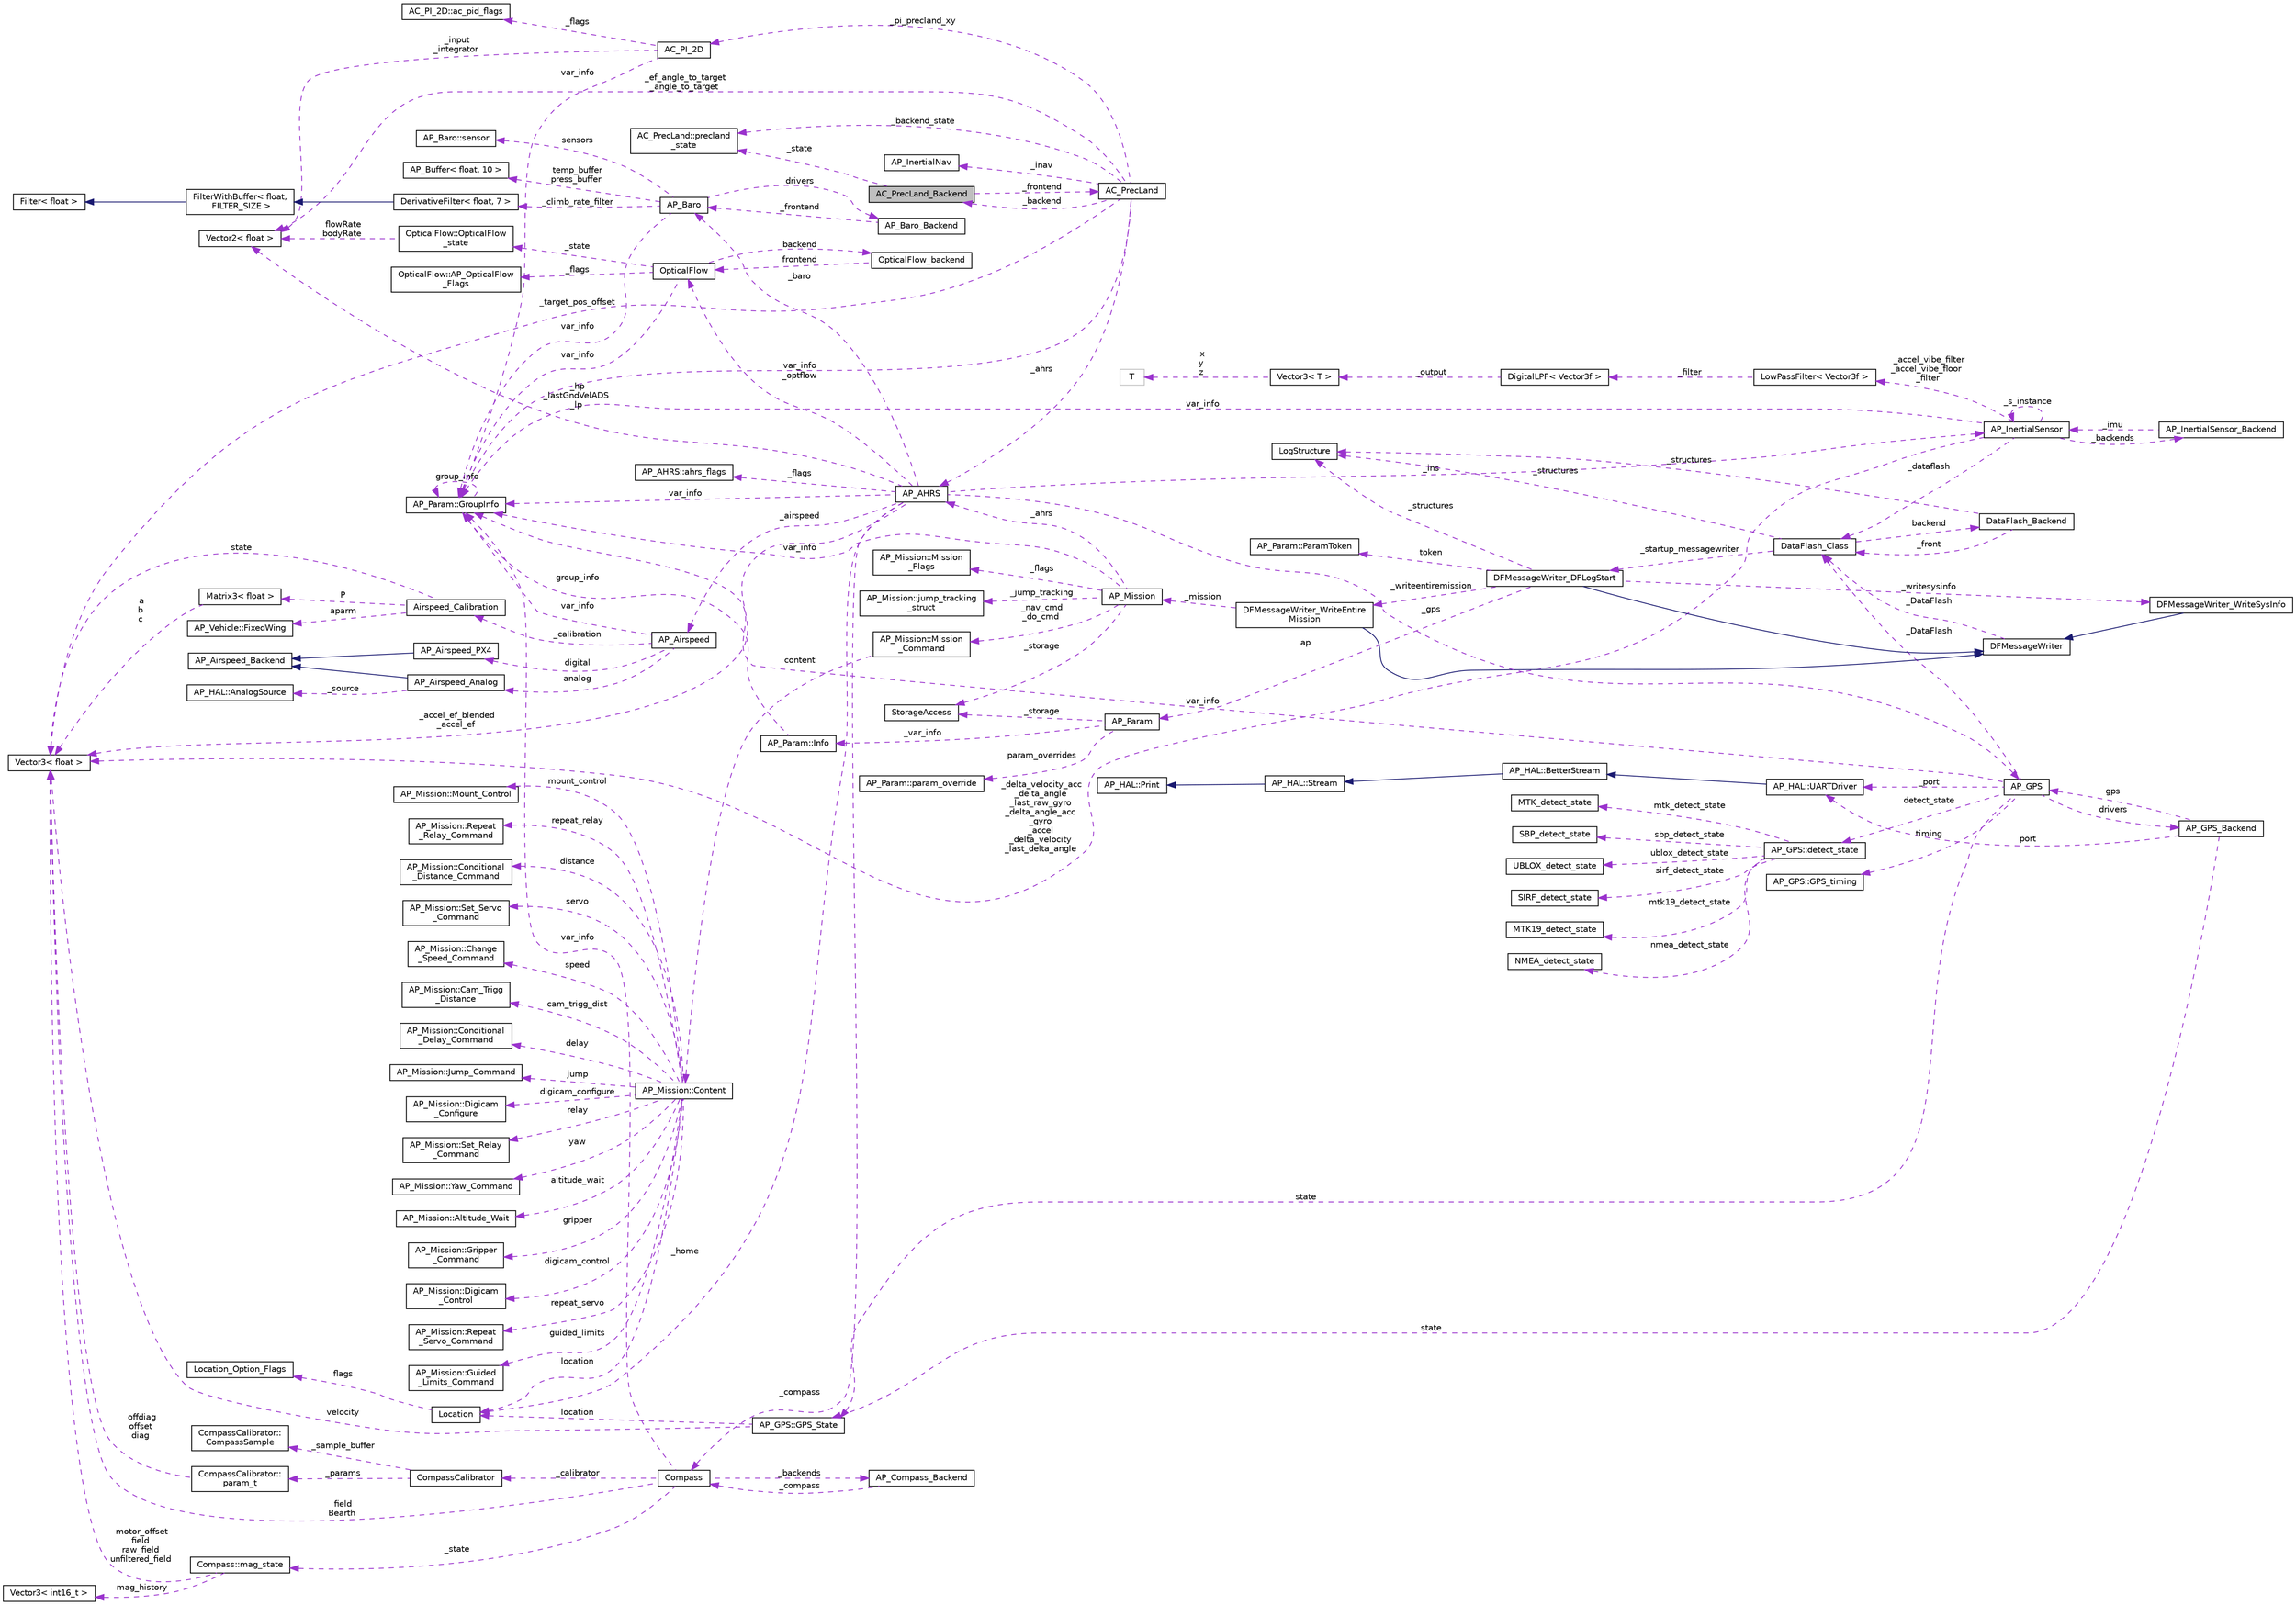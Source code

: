 digraph "AC_PrecLand_Backend"
{
 // INTERACTIVE_SVG=YES
  edge [fontname="Helvetica",fontsize="10",labelfontname="Helvetica",labelfontsize="10"];
  node [fontname="Helvetica",fontsize="10",shape=record];
  rankdir="LR";
  Node1 [label="AC_PrecLand_Backend",height=0.2,width=0.4,color="black", fillcolor="grey75", style="filled", fontcolor="black"];
  Node2 -> Node1 [dir="back",color="darkorchid3",fontsize="10",style="dashed",label=" _frontend" ,fontname="Helvetica"];
  Node2 [label="AC_PrecLand",height=0.2,width=0.4,color="black", fillcolor="white", style="filled",URL="$classAC__PrecLand.html"];
  Node1 -> Node2 [dir="back",color="darkorchid3",fontsize="10",style="dashed",label=" _backend" ,fontname="Helvetica"];
  Node3 -> Node2 [dir="back",color="darkorchid3",fontsize="10",style="dashed",label=" _pi_precland_xy" ,fontname="Helvetica"];
  Node3 [label="AC_PI_2D",height=0.2,width=0.4,color="black", fillcolor="white", style="filled",URL="$classAC__PI__2D.html",tooltip="Copter PID control class. "];
  Node4 -> Node3 [dir="back",color="darkorchid3",fontsize="10",style="dashed",label=" _flags" ,fontname="Helvetica"];
  Node4 [label="AC_PI_2D::ac_pid_flags",height=0.2,width=0.4,color="black", fillcolor="white", style="filled",URL="$structAC__PI__2D_1_1ac__pid__flags.html"];
  Node5 -> Node3 [dir="back",color="darkorchid3",fontsize="10",style="dashed",label=" var_info" ,fontname="Helvetica"];
  Node5 [label="AP_Param::GroupInfo",height=0.2,width=0.4,color="black", fillcolor="white", style="filled",URL="$structAP__Param_1_1GroupInfo.html"];
  Node5 -> Node5 [dir="back",color="darkorchid3",fontsize="10",style="dashed",label=" group_info" ,fontname="Helvetica"];
  Node6 -> Node3 [dir="back",color="darkorchid3",fontsize="10",style="dashed",label=" _input\n_integrator" ,fontname="Helvetica"];
  Node6 [label="Vector2\< float \>",height=0.2,width=0.4,color="black", fillcolor="white", style="filled",URL="$structVector2.html"];
  Node5 -> Node2 [dir="back",color="darkorchid3",fontsize="10",style="dashed",label=" var_info" ,fontname="Helvetica"];
  Node7 -> Node2 [dir="back",color="darkorchid3",fontsize="10",style="dashed",label=" _target_pos_offset" ,fontname="Helvetica"];
  Node7 [label="Vector3\< float \>",height=0.2,width=0.4,color="black", fillcolor="white", style="filled",URL="$classVector3.html"];
  Node6 -> Node2 [dir="back",color="darkorchid3",fontsize="10",style="dashed",label=" _ef_angle_to_target\n_angle_to_target" ,fontname="Helvetica"];
  Node8 -> Node2 [dir="back",color="darkorchid3",fontsize="10",style="dashed",label=" _backend_state" ,fontname="Helvetica"];
  Node8 [label="AC_PrecLand::precland\l_state",height=0.2,width=0.4,color="black", fillcolor="white", style="filled",URL="$structAC__PrecLand_1_1precland__state.html"];
  Node9 -> Node2 [dir="back",color="darkorchid3",fontsize="10",style="dashed",label=" _ahrs" ,fontname="Helvetica"];
  Node9 [label="AP_AHRS",height=0.2,width=0.4,color="black", fillcolor="white", style="filled",URL="$classAP__AHRS.html"];
  Node10 -> Node9 [dir="back",color="darkorchid3",fontsize="10",style="dashed",label=" _flags" ,fontname="Helvetica"];
  Node10 [label="AP_AHRS::ahrs_flags",height=0.2,width=0.4,color="black", fillcolor="white", style="filled",URL="$structAP__AHRS_1_1ahrs__flags.html"];
  Node11 -> Node9 [dir="back",color="darkorchid3",fontsize="10",style="dashed",label=" _baro" ,fontname="Helvetica"];
  Node11 [label="AP_Baro",height=0.2,width=0.4,color="black", fillcolor="white", style="filled",URL="$classAP__Baro.html"];
  Node12 -> Node11 [dir="back",color="darkorchid3",fontsize="10",style="dashed",label=" sensors" ,fontname="Helvetica"];
  Node12 [label="AP_Baro::sensor",height=0.2,width=0.4,color="black", fillcolor="white", style="filled",URL="$structAP__Baro_1_1sensor.html"];
  Node13 -> Node11 [dir="back",color="darkorchid3",fontsize="10",style="dashed",label=" temp_buffer\npress_buffer" ,fontname="Helvetica"];
  Node13 [label="AP_Buffer\< float, 10 \>",height=0.2,width=0.4,color="black", fillcolor="white", style="filled",URL="$classAP__Buffer.html"];
  Node14 -> Node11 [dir="back",color="darkorchid3",fontsize="10",style="dashed",label=" _climb_rate_filter" ,fontname="Helvetica"];
  Node14 [label="DerivativeFilter\< float, 7 \>",height=0.2,width=0.4,color="black", fillcolor="white", style="filled",URL="$classDerivativeFilter.html"];
  Node15 -> Node14 [dir="back",color="midnightblue",fontsize="10",style="solid",fontname="Helvetica"];
  Node15 [label="FilterWithBuffer\< float,\l FILTER_SIZE \>",height=0.2,width=0.4,color="black", fillcolor="white", style="filled",URL="$classFilterWithBuffer.html"];
  Node16 -> Node15 [dir="back",color="midnightblue",fontsize="10",style="solid",fontname="Helvetica"];
  Node16 [label="Filter\< float \>",height=0.2,width=0.4,color="black", fillcolor="white", style="filled",URL="$classFilter.html"];
  Node5 -> Node11 [dir="back",color="darkorchid3",fontsize="10",style="dashed",label=" var_info" ,fontname="Helvetica"];
  Node17 -> Node11 [dir="back",color="darkorchid3",fontsize="10",style="dashed",label=" drivers" ,fontname="Helvetica"];
  Node17 [label="AP_Baro_Backend",height=0.2,width=0.4,color="black", fillcolor="white", style="filled",URL="$classAP__Baro__Backend.html",tooltip="-*- tab-width: 4; Mode: C++; c-basic-offset: 4; indent-tabs-mode: nil -*- "];
  Node11 -> Node17 [dir="back",color="darkorchid3",fontsize="10",style="dashed",label=" _frontend" ,fontname="Helvetica"];
  Node18 -> Node9 [dir="back",color="darkorchid3",fontsize="10",style="dashed",label=" _optflow" ,fontname="Helvetica"];
  Node18 [label="OpticalFlow",height=0.2,width=0.4,color="black", fillcolor="white", style="filled",URL="$classOpticalFlow.html"];
  Node5 -> Node18 [dir="back",color="darkorchid3",fontsize="10",style="dashed",label=" var_info" ,fontname="Helvetica"];
  Node19 -> Node18 [dir="back",color="darkorchid3",fontsize="10",style="dashed",label=" _state" ,fontname="Helvetica"];
  Node19 [label="OpticalFlow::OpticalFlow\l_state",height=0.2,width=0.4,color="black", fillcolor="white", style="filled",URL="$structOpticalFlow_1_1OpticalFlow__state.html"];
  Node6 -> Node19 [dir="back",color="darkorchid3",fontsize="10",style="dashed",label=" flowRate\nbodyRate" ,fontname="Helvetica"];
  Node20 -> Node18 [dir="back",color="darkorchid3",fontsize="10",style="dashed",label=" backend" ,fontname="Helvetica"];
  Node20 [label="OpticalFlow_backend",height=0.2,width=0.4,color="black", fillcolor="white", style="filled",URL="$classOpticalFlow__backend.html"];
  Node18 -> Node20 [dir="back",color="darkorchid3",fontsize="10",style="dashed",label=" frontend" ,fontname="Helvetica"];
  Node21 -> Node18 [dir="back",color="darkorchid3",fontsize="10",style="dashed",label=" _flags" ,fontname="Helvetica"];
  Node21 [label="OpticalFlow::AP_OpticalFlow\l_Flags",height=0.2,width=0.4,color="black", fillcolor="white", style="filled",URL="$structOpticalFlow_1_1AP__OpticalFlow__Flags.html"];
  Node5 -> Node9 [dir="back",color="darkorchid3",fontsize="10",style="dashed",label=" var_info" ,fontname="Helvetica"];
  Node7 -> Node9 [dir="back",color="darkorchid3",fontsize="10",style="dashed",label=" _accel_ef_blended\n_accel_ef" ,fontname="Helvetica"];
  Node22 -> Node9 [dir="back",color="darkorchid3",fontsize="10",style="dashed",label=" _ins" ,fontname="Helvetica"];
  Node22 [label="AP_InertialSensor",height=0.2,width=0.4,color="black", fillcolor="white", style="filled",URL="$classAP__InertialSensor.html"];
  Node23 -> Node22 [dir="back",color="darkorchid3",fontsize="10",style="dashed",label=" _accel_vibe_filter\n_accel_vibe_floor\l_filter" ,fontname="Helvetica"];
  Node23 [label="LowPassFilter\< Vector3f \>",height=0.2,width=0.4,color="black", fillcolor="white", style="filled",URL="$classLowPassFilter.html"];
  Node24 -> Node23 [dir="back",color="darkorchid3",fontsize="10",style="dashed",label=" _filter" ,fontname="Helvetica"];
  Node24 [label="DigitalLPF\< Vector3f \>",height=0.2,width=0.4,color="black", fillcolor="white", style="filled",URL="$classDigitalLPF.html"];
  Node25 -> Node24 [dir="back",color="darkorchid3",fontsize="10",style="dashed",label=" _output" ,fontname="Helvetica"];
  Node25 [label="Vector3\< T \>",height=0.2,width=0.4,color="black", fillcolor="white", style="filled",URL="$classVector3.html"];
  Node26 -> Node25 [dir="back",color="darkorchid3",fontsize="10",style="dashed",label=" x\ny\nz" ,fontname="Helvetica"];
  Node26 [label="T",height=0.2,width=0.4,color="grey75", fillcolor="white", style="filled"];
  Node27 -> Node22 [dir="back",color="darkorchid3",fontsize="10",style="dashed",label=" _backends" ,fontname="Helvetica"];
  Node27 [label="AP_InertialSensor_Backend",height=0.2,width=0.4,color="black", fillcolor="white", style="filled",URL="$classAP__InertialSensor__Backend.html"];
  Node22 -> Node27 [dir="back",color="darkorchid3",fontsize="10",style="dashed",label=" _imu" ,fontname="Helvetica"];
  Node28 -> Node22 [dir="back",color="darkorchid3",fontsize="10",style="dashed",label=" _dataflash" ,fontname="Helvetica"];
  Node28 [label="DataFlash_Class",height=0.2,width=0.4,color="black", fillcolor="white", style="filled",URL="$classDataFlash__Class.html"];
  Node29 -> Node28 [dir="back",color="darkorchid3",fontsize="10",style="dashed",label=" _structures" ,fontname="Helvetica"];
  Node29 [label="LogStructure",height=0.2,width=0.4,color="black", fillcolor="white", style="filled",URL="$structLogStructure.html"];
  Node30 -> Node28 [dir="back",color="darkorchid3",fontsize="10",style="dashed",label=" backend" ,fontname="Helvetica"];
  Node30 [label="DataFlash_Backend",height=0.2,width=0.4,color="black", fillcolor="white", style="filled",URL="$classDataFlash__Backend.html"];
  Node29 -> Node30 [dir="back",color="darkorchid3",fontsize="10",style="dashed",label=" _structures" ,fontname="Helvetica"];
  Node28 -> Node30 [dir="back",color="darkorchid3",fontsize="10",style="dashed",label=" _front" ,fontname="Helvetica"];
  Node31 -> Node28 [dir="back",color="darkorchid3",fontsize="10",style="dashed",label=" _startup_messagewriter" ,fontname="Helvetica"];
  Node31 [label="DFMessageWriter_DFLogStart",height=0.2,width=0.4,color="black", fillcolor="white", style="filled",URL="$classDFMessageWriter__DFLogStart.html"];
  Node32 -> Node31 [dir="back",color="midnightblue",fontsize="10",style="solid",fontname="Helvetica"];
  Node32 [label="DFMessageWriter",height=0.2,width=0.4,color="black", fillcolor="white", style="filled",URL="$classDFMessageWriter.html"];
  Node28 -> Node32 [dir="back",color="darkorchid3",fontsize="10",style="dashed",label=" _DataFlash" ,fontname="Helvetica"];
  Node33 -> Node31 [dir="back",color="darkorchid3",fontsize="10",style="dashed",label=" _writeentiremission" ,fontname="Helvetica"];
  Node33 [label="DFMessageWriter_WriteEntire\lMission",height=0.2,width=0.4,color="black", fillcolor="white", style="filled",URL="$classDFMessageWriter__WriteEntireMission.html"];
  Node32 -> Node33 [dir="back",color="midnightblue",fontsize="10",style="solid",fontname="Helvetica"];
  Node34 -> Node33 [dir="back",color="darkorchid3",fontsize="10",style="dashed",label=" _mission" ,fontname="Helvetica"];
  Node34 [label="AP_Mission",height=0.2,width=0.4,color="black", fillcolor="white", style="filled",URL="$classAP__Mission.html",tooltip="Object managing Mission. "];
  Node35 -> Node34 [dir="back",color="darkorchid3",fontsize="10",style="dashed",label=" _storage" ,fontname="Helvetica"];
  Node35 [label="StorageAccess",height=0.2,width=0.4,color="black", fillcolor="white", style="filled",URL="$classStorageAccess.html"];
  Node36 -> Node34 [dir="back",color="darkorchid3",fontsize="10",style="dashed",label=" _nav_cmd\n_do_cmd" ,fontname="Helvetica"];
  Node36 [label="AP_Mission::Mission\l_Command",height=0.2,width=0.4,color="black", fillcolor="white", style="filled",URL="$structAP__Mission_1_1Mission__Command.html"];
  Node37 -> Node36 [dir="back",color="darkorchid3",fontsize="10",style="dashed",label=" content" ,fontname="Helvetica"];
  Node37 [label="AP_Mission::Content",height=0.2,width=0.4,color="black", fillcolor="white", style="filled",URL="$unionAP__Mission_1_1Content.html"];
  Node38 -> Node37 [dir="back",color="darkorchid3",fontsize="10",style="dashed",label=" guided_limits" ,fontname="Helvetica"];
  Node38 [label="AP_Mission::Guided\l_Limits_Command",height=0.2,width=0.4,color="black", fillcolor="white", style="filled",URL="$structAP__Mission_1_1Guided__Limits__Command.html"];
  Node39 -> Node37 [dir="back",color="darkorchid3",fontsize="10",style="dashed",label=" mount_control" ,fontname="Helvetica"];
  Node39 [label="AP_Mission::Mount_Control",height=0.2,width=0.4,color="black", fillcolor="white", style="filled",URL="$structAP__Mission_1_1Mount__Control.html"];
  Node40 -> Node37 [dir="back",color="darkorchid3",fontsize="10",style="dashed",label=" repeat_relay" ,fontname="Helvetica"];
  Node40 [label="AP_Mission::Repeat\l_Relay_Command",height=0.2,width=0.4,color="black", fillcolor="white", style="filled",URL="$structAP__Mission_1_1Repeat__Relay__Command.html"];
  Node41 -> Node37 [dir="back",color="darkorchid3",fontsize="10",style="dashed",label=" distance" ,fontname="Helvetica"];
  Node41 [label="AP_Mission::Conditional\l_Distance_Command",height=0.2,width=0.4,color="black", fillcolor="white", style="filled",URL="$structAP__Mission_1_1Conditional__Distance__Command.html"];
  Node42 -> Node37 [dir="back",color="darkorchid3",fontsize="10",style="dashed",label=" servo" ,fontname="Helvetica"];
  Node42 [label="AP_Mission::Set_Servo\l_Command",height=0.2,width=0.4,color="black", fillcolor="white", style="filled",URL="$structAP__Mission_1_1Set__Servo__Command.html"];
  Node43 -> Node37 [dir="back",color="darkorchid3",fontsize="10",style="dashed",label=" speed" ,fontname="Helvetica"];
  Node43 [label="AP_Mission::Change\l_Speed_Command",height=0.2,width=0.4,color="black", fillcolor="white", style="filled",URL="$structAP__Mission_1_1Change__Speed__Command.html"];
  Node44 -> Node37 [dir="back",color="darkorchid3",fontsize="10",style="dashed",label=" cam_trigg_dist" ,fontname="Helvetica"];
  Node44 [label="AP_Mission::Cam_Trigg\l_Distance",height=0.2,width=0.4,color="black", fillcolor="white", style="filled",URL="$structAP__Mission_1_1Cam__Trigg__Distance.html"];
  Node45 -> Node37 [dir="back",color="darkorchid3",fontsize="10",style="dashed",label=" delay" ,fontname="Helvetica"];
  Node45 [label="AP_Mission::Conditional\l_Delay_Command",height=0.2,width=0.4,color="black", fillcolor="white", style="filled",URL="$structAP__Mission_1_1Conditional__Delay__Command.html"];
  Node46 -> Node37 [dir="back",color="darkorchid3",fontsize="10",style="dashed",label=" jump" ,fontname="Helvetica"];
  Node46 [label="AP_Mission::Jump_Command",height=0.2,width=0.4,color="black", fillcolor="white", style="filled",URL="$structAP__Mission_1_1Jump__Command.html"];
  Node47 -> Node37 [dir="back",color="darkorchid3",fontsize="10",style="dashed",label=" location" ,fontname="Helvetica"];
  Node47 [label="Location",height=0.2,width=0.4,color="black", fillcolor="white", style="filled",URL="$structLocation.html"];
  Node48 -> Node47 [dir="back",color="darkorchid3",fontsize="10",style="dashed",label=" flags" ,fontname="Helvetica"];
  Node48 [label="Location_Option_Flags",height=0.2,width=0.4,color="black", fillcolor="white", style="filled",URL="$structLocation__Option__Flags.html"];
  Node49 -> Node37 [dir="back",color="darkorchid3",fontsize="10",style="dashed",label=" digicam_configure" ,fontname="Helvetica"];
  Node49 [label="AP_Mission::Digicam\l_Configure",height=0.2,width=0.4,color="black", fillcolor="white", style="filled",URL="$structAP__Mission_1_1Digicam__Configure.html"];
  Node50 -> Node37 [dir="back",color="darkorchid3",fontsize="10",style="dashed",label=" relay" ,fontname="Helvetica"];
  Node50 [label="AP_Mission::Set_Relay\l_Command",height=0.2,width=0.4,color="black", fillcolor="white", style="filled",URL="$structAP__Mission_1_1Set__Relay__Command.html"];
  Node51 -> Node37 [dir="back",color="darkorchid3",fontsize="10",style="dashed",label=" yaw" ,fontname="Helvetica"];
  Node51 [label="AP_Mission::Yaw_Command",height=0.2,width=0.4,color="black", fillcolor="white", style="filled",URL="$structAP__Mission_1_1Yaw__Command.html"];
  Node52 -> Node37 [dir="back",color="darkorchid3",fontsize="10",style="dashed",label=" altitude_wait" ,fontname="Helvetica"];
  Node52 [label="AP_Mission::Altitude_Wait",height=0.2,width=0.4,color="black", fillcolor="white", style="filled",URL="$structAP__Mission_1_1Altitude__Wait.html"];
  Node53 -> Node37 [dir="back",color="darkorchid3",fontsize="10",style="dashed",label=" gripper" ,fontname="Helvetica"];
  Node53 [label="AP_Mission::Gripper\l_Command",height=0.2,width=0.4,color="black", fillcolor="white", style="filled",URL="$structAP__Mission_1_1Gripper__Command.html"];
  Node54 -> Node37 [dir="back",color="darkorchid3",fontsize="10",style="dashed",label=" digicam_control" ,fontname="Helvetica"];
  Node54 [label="AP_Mission::Digicam\l_Control",height=0.2,width=0.4,color="black", fillcolor="white", style="filled",URL="$structAP__Mission_1_1Digicam__Control.html"];
  Node55 -> Node37 [dir="back",color="darkorchid3",fontsize="10",style="dashed",label=" repeat_servo" ,fontname="Helvetica"];
  Node55 [label="AP_Mission::Repeat\l_Servo_Command",height=0.2,width=0.4,color="black", fillcolor="white", style="filled",URL="$structAP__Mission_1_1Repeat__Servo__Command.html"];
  Node5 -> Node34 [dir="back",color="darkorchid3",fontsize="10",style="dashed",label=" var_info" ,fontname="Helvetica"];
  Node56 -> Node34 [dir="back",color="darkorchid3",fontsize="10",style="dashed",label=" _flags" ,fontname="Helvetica"];
  Node56 [label="AP_Mission::Mission\l_Flags",height=0.2,width=0.4,color="black", fillcolor="white", style="filled",URL="$structAP__Mission_1_1Mission__Flags.html"];
  Node9 -> Node34 [dir="back",color="darkorchid3",fontsize="10",style="dashed",label=" _ahrs" ,fontname="Helvetica"];
  Node57 -> Node34 [dir="back",color="darkorchid3",fontsize="10",style="dashed",label=" _jump_tracking" ,fontname="Helvetica"];
  Node57 [label="AP_Mission::jump_tracking\l_struct",height=0.2,width=0.4,color="black", fillcolor="white", style="filled",URL="$structAP__Mission_1_1jump__tracking__struct.html"];
  Node58 -> Node31 [dir="back",color="darkorchid3",fontsize="10",style="dashed",label=" _writesysinfo" ,fontname="Helvetica"];
  Node58 [label="DFMessageWriter_WriteSysInfo",height=0.2,width=0.4,color="black", fillcolor="white", style="filled",URL="$classDFMessageWriter__WriteSysInfo.html"];
  Node32 -> Node58 [dir="back",color="midnightblue",fontsize="10",style="solid",fontname="Helvetica"];
  Node59 -> Node31 [dir="back",color="darkorchid3",fontsize="10",style="dashed",label=" token" ,fontname="Helvetica"];
  Node59 [label="AP_Param::ParamToken",height=0.2,width=0.4,color="black", fillcolor="white", style="filled",URL="$structAP__Param_1_1ParamToken.html"];
  Node29 -> Node31 [dir="back",color="darkorchid3",fontsize="10",style="dashed",label=" _structures" ,fontname="Helvetica"];
  Node60 -> Node31 [dir="back",color="darkorchid3",fontsize="10",style="dashed",label=" ap" ,fontname="Helvetica"];
  Node60 [label="AP_Param",height=0.2,width=0.4,color="black", fillcolor="white", style="filled",URL="$classAP__Param.html"];
  Node35 -> Node60 [dir="back",color="darkorchid3",fontsize="10",style="dashed",label=" _storage" ,fontname="Helvetica"];
  Node61 -> Node60 [dir="back",color="darkorchid3",fontsize="10",style="dashed",label=" _var_info" ,fontname="Helvetica"];
  Node61 [label="AP_Param::Info",height=0.2,width=0.4,color="black", fillcolor="white", style="filled",URL="$structAP__Param_1_1Info.html"];
  Node5 -> Node61 [dir="back",color="darkorchid3",fontsize="10",style="dashed",label=" group_info" ,fontname="Helvetica"];
  Node62 -> Node60 [dir="back",color="darkorchid3",fontsize="10",style="dashed",label=" param_overrides" ,fontname="Helvetica"];
  Node62 [label="AP_Param::param_override",height=0.2,width=0.4,color="black", fillcolor="white", style="filled",URL="$structAP__Param_1_1param__override.html"];
  Node5 -> Node22 [dir="back",color="darkorchid3",fontsize="10",style="dashed",label=" var_info" ,fontname="Helvetica"];
  Node22 -> Node22 [dir="back",color="darkorchid3",fontsize="10",style="dashed",label=" _s_instance" ,fontname="Helvetica"];
  Node7 -> Node22 [dir="back",color="darkorchid3",fontsize="10",style="dashed",label=" _delta_velocity_acc\n_delta_angle\n_last_raw_gyro\n_delta_angle_acc\n_gyro\n_accel\n_delta_velocity\n_last_delta_angle" ,fontname="Helvetica"];
  Node63 -> Node9 [dir="back",color="darkorchid3",fontsize="10",style="dashed",label=" _airspeed" ,fontname="Helvetica"];
  Node63 [label="AP_Airspeed",height=0.2,width=0.4,color="black", fillcolor="white", style="filled",URL="$classAP__Airspeed.html"];
  Node64 -> Node63 [dir="back",color="darkorchid3",fontsize="10",style="dashed",label=" analog" ,fontname="Helvetica"];
  Node64 [label="AP_Airspeed_Analog",height=0.2,width=0.4,color="black", fillcolor="white", style="filled",URL="$classAP__Airspeed__Analog.html",tooltip="-*- tab-width: 4; Mode: C++; c-basic-offset: 4; indent-tabs-mode: nil -*- "];
  Node65 -> Node64 [dir="back",color="midnightblue",fontsize="10",style="solid",fontname="Helvetica"];
  Node65 [label="AP_Airspeed_Backend",height=0.2,width=0.4,color="black", fillcolor="white", style="filled",URL="$classAP__Airspeed__Backend.html",tooltip="-*- tab-width: 4; Mode: C++; c-basic-offset: 4; indent-tabs-mode: nil -*- "];
  Node66 -> Node64 [dir="back",color="darkorchid3",fontsize="10",style="dashed",label=" _source" ,fontname="Helvetica"];
  Node66 [label="AP_HAL::AnalogSource",height=0.2,width=0.4,color="black", fillcolor="white", style="filled",URL="$classAP__HAL_1_1AnalogSource.html"];
  Node5 -> Node63 [dir="back",color="darkorchid3",fontsize="10",style="dashed",label=" var_info" ,fontname="Helvetica"];
  Node67 -> Node63 [dir="back",color="darkorchid3",fontsize="10",style="dashed",label=" digital" ,fontname="Helvetica"];
  Node67 [label="AP_Airspeed_PX4",height=0.2,width=0.4,color="black", fillcolor="white", style="filled",URL="$classAP__Airspeed__PX4.html",tooltip="-*- tab-width: 4; Mode: C++; c-basic-offset: 4; indent-tabs-mode: nil -*- "];
  Node65 -> Node67 [dir="back",color="midnightblue",fontsize="10",style="solid",fontname="Helvetica"];
  Node68 -> Node63 [dir="back",color="darkorchid3",fontsize="10",style="dashed",label=" _calibration" ,fontname="Helvetica"];
  Node68 [label="Airspeed_Calibration",height=0.2,width=0.4,color="black", fillcolor="white", style="filled",URL="$classAirspeed__Calibration.html",tooltip="-*- tab-width: 4; Mode: C++; c-basic-offset: 4; indent-tabs-mode: nil -*- "];
  Node69 -> Node68 [dir="back",color="darkorchid3",fontsize="10",style="dashed",label=" P" ,fontname="Helvetica"];
  Node69 [label="Matrix3\< float \>",height=0.2,width=0.4,color="black", fillcolor="white", style="filled",URL="$classMatrix3.html"];
  Node7 -> Node69 [dir="back",color="darkorchid3",fontsize="10",style="dashed",label=" a\nb\nc" ,fontname="Helvetica"];
  Node7 -> Node68 [dir="back",color="darkorchid3",fontsize="10",style="dashed",label=" state" ,fontname="Helvetica"];
  Node70 -> Node68 [dir="back",color="darkorchid3",fontsize="10",style="dashed",label=" aparm" ,fontname="Helvetica"];
  Node70 [label="AP_Vehicle::FixedWing",height=0.2,width=0.4,color="black", fillcolor="white", style="filled",URL="$structAP__Vehicle_1_1FixedWing.html"];
  Node6 -> Node9 [dir="back",color="darkorchid3",fontsize="10",style="dashed",label=" _hp\n_lastGndVelADS\n_lp" ,fontname="Helvetica"];
  Node71 -> Node9 [dir="back",color="darkorchid3",fontsize="10",style="dashed",label=" _gps" ,fontname="Helvetica"];
  Node71 [label="AP_GPS",height=0.2,width=0.4,color="black", fillcolor="white", style="filled",URL="$classAP__GPS.html"];
  Node72 -> Node71 [dir="back",color="darkorchid3",fontsize="10",style="dashed",label=" detect_state" ,fontname="Helvetica"];
  Node72 [label="AP_GPS::detect_state",height=0.2,width=0.4,color="black", fillcolor="white", style="filled",URL="$structAP__GPS_1_1detect__state.html"];
  Node73 -> Node72 [dir="back",color="darkorchid3",fontsize="10",style="dashed",label=" sbp_detect_state" ,fontname="Helvetica"];
  Node73 [label="SBP_detect_state",height=0.2,width=0.4,color="black", fillcolor="white", style="filled",URL="$structSBP__detect__state.html"];
  Node74 -> Node72 [dir="back",color="darkorchid3",fontsize="10",style="dashed",label=" ublox_detect_state" ,fontname="Helvetica"];
  Node74 [label="UBLOX_detect_state",height=0.2,width=0.4,color="black", fillcolor="white", style="filled",URL="$structUBLOX__detect__state.html"];
  Node75 -> Node72 [dir="back",color="darkorchid3",fontsize="10",style="dashed",label=" sirf_detect_state" ,fontname="Helvetica"];
  Node75 [label="SIRF_detect_state",height=0.2,width=0.4,color="black", fillcolor="white", style="filled",URL="$structSIRF__detect__state.html"];
  Node76 -> Node72 [dir="back",color="darkorchid3",fontsize="10",style="dashed",label=" mtk19_detect_state" ,fontname="Helvetica"];
  Node76 [label="MTK19_detect_state",height=0.2,width=0.4,color="black", fillcolor="white", style="filled",URL="$structMTK19__detect__state.html"];
  Node77 -> Node72 [dir="back",color="darkorchid3",fontsize="10",style="dashed",label=" nmea_detect_state" ,fontname="Helvetica"];
  Node77 [label="NMEA_detect_state",height=0.2,width=0.4,color="black", fillcolor="white", style="filled",URL="$structNMEA__detect__state.html"];
  Node78 -> Node72 [dir="back",color="darkorchid3",fontsize="10",style="dashed",label=" mtk_detect_state" ,fontname="Helvetica"];
  Node78 [label="MTK_detect_state",height=0.2,width=0.4,color="black", fillcolor="white", style="filled",URL="$structMTK__detect__state.html"];
  Node79 -> Node71 [dir="back",color="darkorchid3",fontsize="10",style="dashed",label=" timing" ,fontname="Helvetica"];
  Node79 [label="AP_GPS::GPS_timing",height=0.2,width=0.4,color="black", fillcolor="white", style="filled",URL="$structAP__GPS_1_1GPS__timing.html"];
  Node80 -> Node71 [dir="back",color="darkorchid3",fontsize="10",style="dashed",label=" drivers" ,fontname="Helvetica"];
  Node80 [label="AP_GPS_Backend",height=0.2,width=0.4,color="black", fillcolor="white", style="filled",URL="$classAP__GPS__Backend.html"];
  Node81 -> Node80 [dir="back",color="darkorchid3",fontsize="10",style="dashed",label=" port" ,fontname="Helvetica"];
  Node81 [label="AP_HAL::UARTDriver",height=0.2,width=0.4,color="black", fillcolor="white", style="filled",URL="$classAP__HAL_1_1UARTDriver.html"];
  Node82 -> Node81 [dir="back",color="midnightblue",fontsize="10",style="solid",fontname="Helvetica"];
  Node82 [label="AP_HAL::BetterStream",height=0.2,width=0.4,color="black", fillcolor="white", style="filled",URL="$classAP__HAL_1_1BetterStream.html"];
  Node83 -> Node82 [dir="back",color="midnightblue",fontsize="10",style="solid",fontname="Helvetica"];
  Node83 [label="AP_HAL::Stream",height=0.2,width=0.4,color="black", fillcolor="white", style="filled",URL="$classAP__HAL_1_1Stream.html"];
  Node84 -> Node83 [dir="back",color="midnightblue",fontsize="10",style="solid",fontname="Helvetica"];
  Node84 [label="AP_HAL::Print",height=0.2,width=0.4,color="black", fillcolor="white", style="filled",URL="$classAP__HAL_1_1Print.html"];
  Node71 -> Node80 [dir="back",color="darkorchid3",fontsize="10",style="dashed",label=" gps" ,fontname="Helvetica"];
  Node85 -> Node80 [dir="back",color="darkorchid3",fontsize="10",style="dashed",label=" state" ,fontname="Helvetica"];
  Node85 [label="AP_GPS::GPS_State",height=0.2,width=0.4,color="black", fillcolor="white", style="filled",URL="$structAP__GPS_1_1GPS__State.html"];
  Node7 -> Node85 [dir="back",color="darkorchid3",fontsize="10",style="dashed",label=" velocity" ,fontname="Helvetica"];
  Node47 -> Node85 [dir="back",color="darkorchid3",fontsize="10",style="dashed",label=" location" ,fontname="Helvetica"];
  Node28 -> Node71 [dir="back",color="darkorchid3",fontsize="10",style="dashed",label=" _DataFlash" ,fontname="Helvetica"];
  Node81 -> Node71 [dir="back",color="darkorchid3",fontsize="10",style="dashed",label=" _port" ,fontname="Helvetica"];
  Node5 -> Node71 [dir="back",color="darkorchid3",fontsize="10",style="dashed",label=" var_info" ,fontname="Helvetica"];
  Node85 -> Node71 [dir="back",color="darkorchid3",fontsize="10",style="dashed",label=" state" ,fontname="Helvetica"];
  Node47 -> Node9 [dir="back",color="darkorchid3",fontsize="10",style="dashed",label=" _home" ,fontname="Helvetica"];
  Node86 -> Node9 [dir="back",color="darkorchid3",fontsize="10",style="dashed",label=" _compass" ,fontname="Helvetica"];
  Node86 [label="Compass",height=0.2,width=0.4,color="black", fillcolor="white", style="filled",URL="$classCompass.html"];
  Node5 -> Node86 [dir="back",color="darkorchid3",fontsize="10",style="dashed",label=" var_info" ,fontname="Helvetica"];
  Node7 -> Node86 [dir="back",color="darkorchid3",fontsize="10",style="dashed",label=" field\nBearth" ,fontname="Helvetica"];
  Node87 -> Node86 [dir="back",color="darkorchid3",fontsize="10",style="dashed",label=" _calibrator" ,fontname="Helvetica"];
  Node87 [label="CompassCalibrator",height=0.2,width=0.4,color="black", fillcolor="white", style="filled",URL="$classCompassCalibrator.html"];
  Node88 -> Node87 [dir="back",color="darkorchid3",fontsize="10",style="dashed",label=" _params" ,fontname="Helvetica"];
  Node88 [label="CompassCalibrator::\lparam_t",height=0.2,width=0.4,color="black", fillcolor="white", style="filled",URL="$classCompassCalibrator_1_1param__t.html"];
  Node7 -> Node88 [dir="back",color="darkorchid3",fontsize="10",style="dashed",label=" offdiag\noffset\ndiag" ,fontname="Helvetica"];
  Node89 -> Node87 [dir="back",color="darkorchid3",fontsize="10",style="dashed",label=" _sample_buffer" ,fontname="Helvetica"];
  Node89 [label="CompassCalibrator::\lCompassSample",height=0.2,width=0.4,color="black", fillcolor="white", style="filled",URL="$classCompassCalibrator_1_1CompassSample.html"];
  Node90 -> Node86 [dir="back",color="darkorchid3",fontsize="10",style="dashed",label=" _backends" ,fontname="Helvetica"];
  Node90 [label="AP_Compass_Backend",height=0.2,width=0.4,color="black", fillcolor="white", style="filled",URL="$classAP__Compass__Backend.html"];
  Node86 -> Node90 [dir="back",color="darkorchid3",fontsize="10",style="dashed",label=" _compass" ,fontname="Helvetica"];
  Node91 -> Node86 [dir="back",color="darkorchid3",fontsize="10",style="dashed",label=" _state" ,fontname="Helvetica"];
  Node91 [label="Compass::mag_state",height=0.2,width=0.4,color="black", fillcolor="white", style="filled",URL="$structCompass_1_1mag__state.html"];
  Node7 -> Node91 [dir="back",color="darkorchid3",fontsize="10",style="dashed",label=" motor_offset\nfield\nraw_field\nunfiltered_field" ,fontname="Helvetica"];
  Node92 -> Node91 [dir="back",color="darkorchid3",fontsize="10",style="dashed",label=" mag_history" ,fontname="Helvetica"];
  Node92 [label="Vector3\< int16_t \>",height=0.2,width=0.4,color="black", fillcolor="white", style="filled",URL="$classVector3.html"];
  Node93 -> Node2 [dir="back",color="darkorchid3",fontsize="10",style="dashed",label=" _inav" ,fontname="Helvetica"];
  Node93 [label="AP_InertialNav",height=0.2,width=0.4,color="black", fillcolor="white", style="filled",URL="$classAP__InertialNav.html",tooltip="-*- tab-width: 4; Mode: C++; c-basic-offset: 4; indent-tabs-mode: nil -*- "];
  Node8 -> Node1 [dir="back",color="darkorchid3",fontsize="10",style="dashed",label=" _state" ,fontname="Helvetica"];
}
